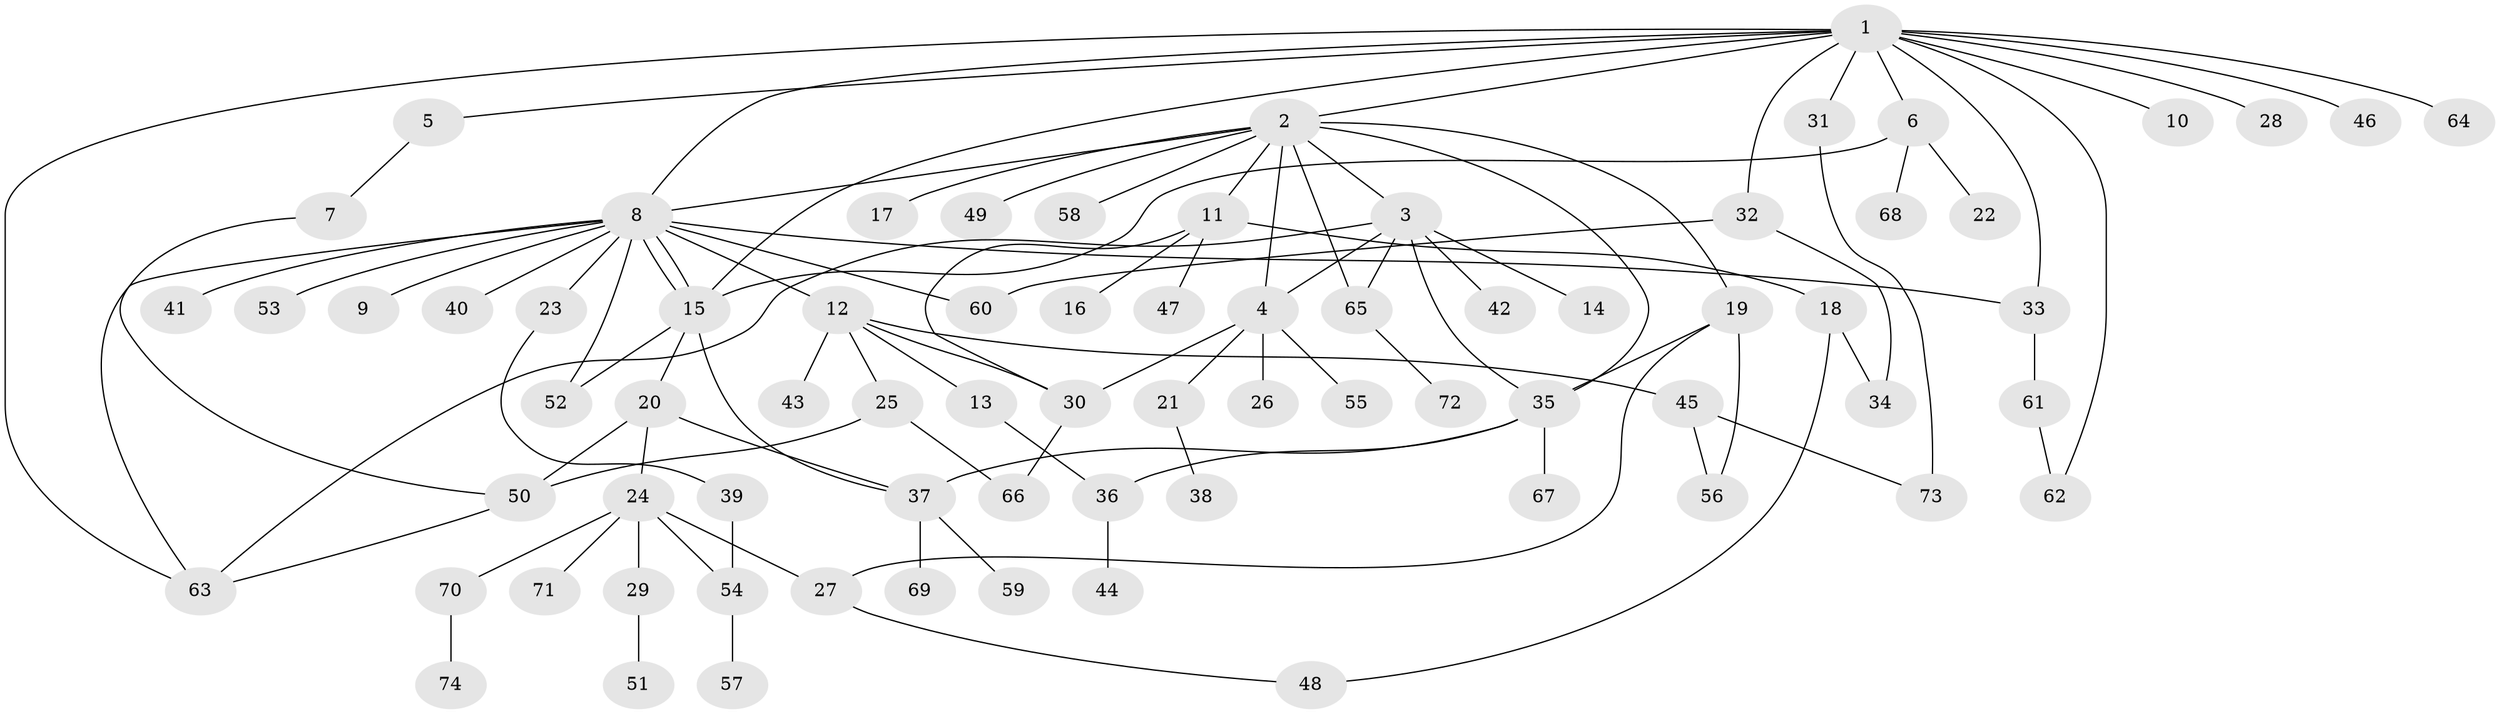 // coarse degree distribution, {11: 0.0196078431372549, 5: 0.0392156862745098, 17: 0.0196078431372549, 1: 0.5686274509803921, 2: 0.21568627450980393, 6: 0.058823529411764705, 4: 0.0196078431372549, 3: 0.0392156862745098, 7: 0.0196078431372549}
// Generated by graph-tools (version 1.1) at 2025/51/03/04/25 21:51:11]
// undirected, 74 vertices, 102 edges
graph export_dot {
graph [start="1"]
  node [color=gray90,style=filled];
  1;
  2;
  3;
  4;
  5;
  6;
  7;
  8;
  9;
  10;
  11;
  12;
  13;
  14;
  15;
  16;
  17;
  18;
  19;
  20;
  21;
  22;
  23;
  24;
  25;
  26;
  27;
  28;
  29;
  30;
  31;
  32;
  33;
  34;
  35;
  36;
  37;
  38;
  39;
  40;
  41;
  42;
  43;
  44;
  45;
  46;
  47;
  48;
  49;
  50;
  51;
  52;
  53;
  54;
  55;
  56;
  57;
  58;
  59;
  60;
  61;
  62;
  63;
  64;
  65;
  66;
  67;
  68;
  69;
  70;
  71;
  72;
  73;
  74;
  1 -- 2;
  1 -- 5;
  1 -- 6;
  1 -- 8;
  1 -- 10;
  1 -- 15;
  1 -- 28;
  1 -- 31;
  1 -- 32;
  1 -- 33;
  1 -- 46;
  1 -- 62;
  1 -- 63;
  1 -- 64;
  2 -- 3;
  2 -- 4;
  2 -- 8;
  2 -- 11;
  2 -- 17;
  2 -- 19;
  2 -- 35;
  2 -- 49;
  2 -- 58;
  2 -- 65;
  3 -- 4;
  3 -- 14;
  3 -- 35;
  3 -- 42;
  3 -- 63;
  3 -- 65;
  4 -- 21;
  4 -- 26;
  4 -- 30;
  4 -- 55;
  5 -- 7;
  6 -- 15;
  6 -- 22;
  6 -- 68;
  7 -- 50;
  8 -- 9;
  8 -- 12;
  8 -- 15;
  8 -- 15;
  8 -- 23;
  8 -- 33;
  8 -- 40;
  8 -- 41;
  8 -- 52;
  8 -- 53;
  8 -- 60;
  8 -- 63;
  11 -- 16;
  11 -- 18;
  11 -- 30;
  11 -- 47;
  12 -- 13;
  12 -- 25;
  12 -- 30;
  12 -- 43;
  12 -- 45;
  13 -- 36;
  15 -- 20;
  15 -- 37;
  15 -- 52;
  18 -- 34;
  18 -- 48;
  19 -- 27;
  19 -- 35;
  19 -- 56;
  20 -- 24;
  20 -- 37;
  20 -- 50;
  21 -- 38;
  23 -- 39;
  24 -- 27;
  24 -- 29;
  24 -- 54;
  24 -- 70;
  24 -- 71;
  25 -- 50;
  25 -- 66;
  27 -- 48;
  29 -- 51;
  30 -- 66;
  31 -- 73;
  32 -- 34;
  32 -- 60;
  33 -- 61;
  35 -- 36;
  35 -- 37;
  35 -- 67;
  36 -- 44;
  37 -- 59;
  37 -- 69;
  39 -- 54;
  45 -- 56;
  45 -- 73;
  50 -- 63;
  54 -- 57;
  61 -- 62;
  65 -- 72;
  70 -- 74;
}

